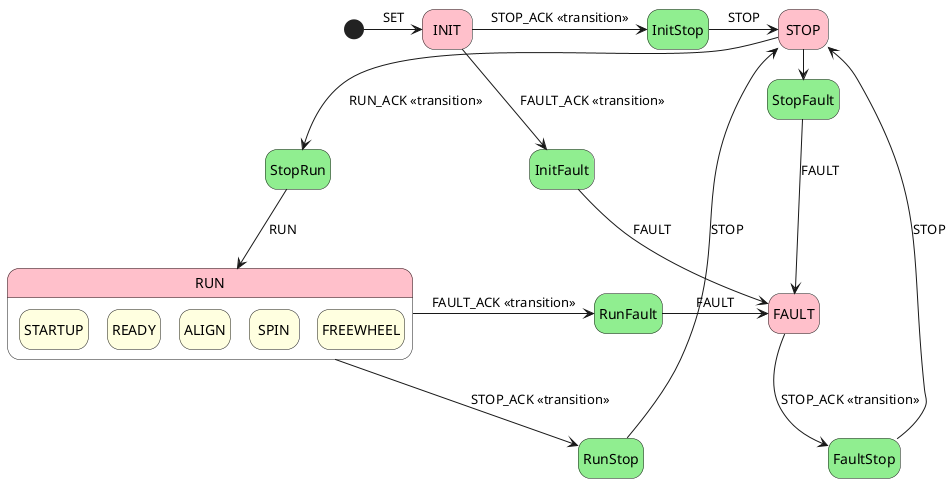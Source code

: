 
@startuml MOTOR STATEMACHINE
hide empty description
state RUN#pink
state RUN#pink{
    state STARTUP#LightYellow
    state READY#LightYellow
    state ALIGN#LightYellow
    state SPIN#LightYellow
    state FREEWHEEL#LightYellow

    
}
state INIT#pink
state STOP#pink
state FAULT#pink

state InitStop#LightGreen
state StopRun#LightGreen
state RunStop#LightGreen
state FaultStop#LightGreen
state StopFault#LightGreen
state InitFault#LightGreen
state RunFault#LightGreen
[*] -> INIT : SET
INIT -> InitStop : STOP_ACK <<transition>>
InitStop -> STOP : STOP 
INIT --> InitFault : FAULT_ACK <<transition>>
InitFault --> FAULT : FAULT
STOP --> StopRun : RUN_ACK <<transition>>
StopRun --> RUN : RUN
RUN --> RunStop : STOP_ACK <<transition>>
RunStop  -> STOP : STOP
RUN -> RunFault : FAULT_ACK <<transition>>
RunFault -> FAULT : FAULT
FAULT --> FaultStop : STOP_ACK <<transition>>
FaultStop -> STOP : STOP
STOP -> StopFault : FAULT_ACK <<transition>>
StopFault -> FAULT : FAULT
@enduml